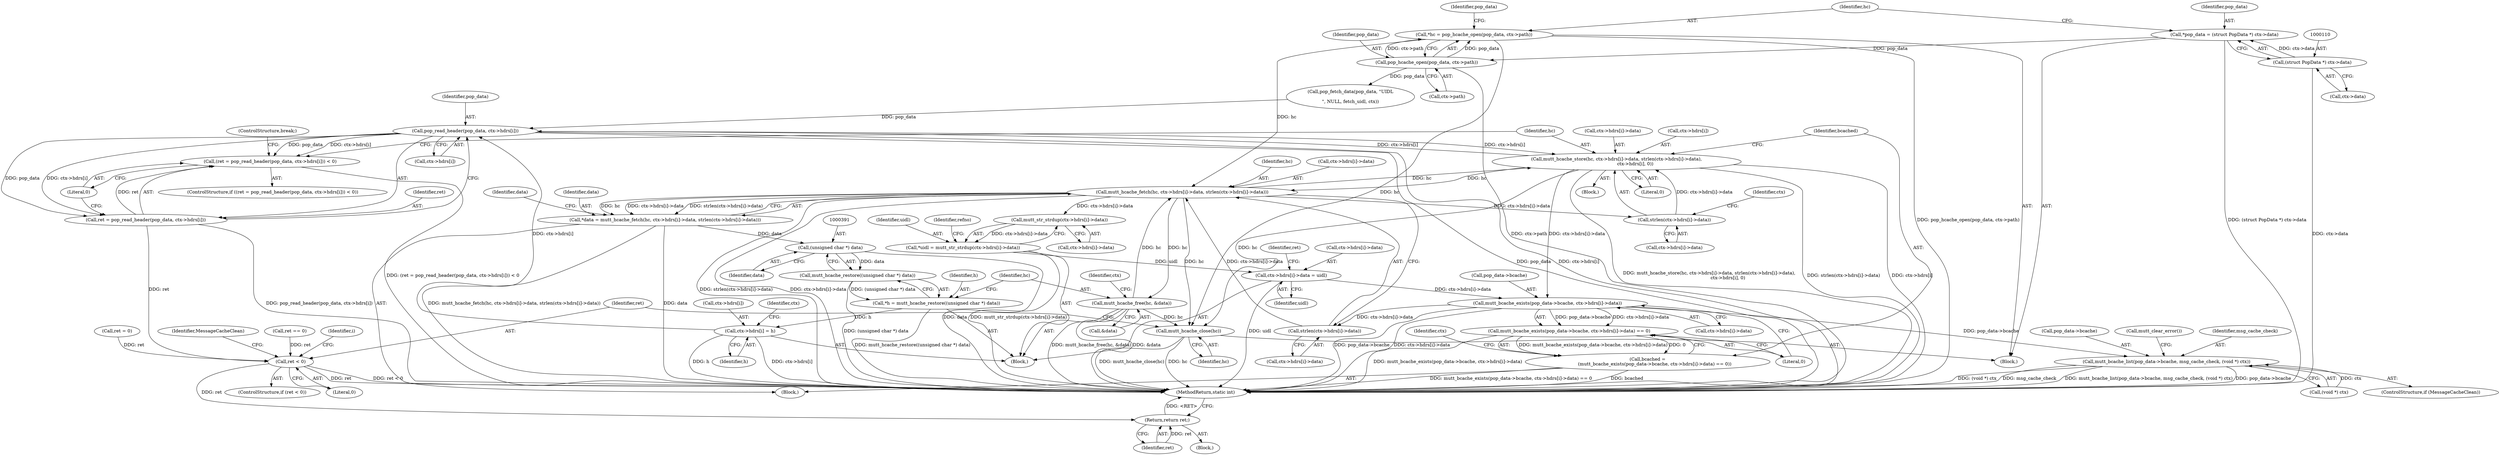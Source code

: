 digraph "0_neomutt_9bfab35522301794483f8f9ed60820bdec9be59e_1@API" {
"1000116" [label="(Call,*hc = pop_hcache_open(pop_data, ctx->path))"];
"1000118" [label="(Call,pop_hcache_open(pop_data, ctx->path))"];
"1000107" [label="(Call,*pop_data = (struct PopData *) ctx->data)"];
"1000109" [label="(Call,(struct PopData *) ctx->data)"];
"1000335" [label="(Call,mutt_hcache_fetch(hc, ctx->hdrs[i]->data, strlen(ctx->hdrs[i]->data)))"];
"1000333" [label="(Call,*data = mutt_hcache_fetch(hc, ctx->hdrs[i]->data, strlen(ctx->hdrs[i]->data)))"];
"1000390" [label="(Call,(unsigned char *) data)"];
"1000389" [label="(Call,mutt_hcache_restore((unsigned char *) data))"];
"1000387" [label="(Call,*h = mutt_hcache_restore((unsigned char *) data))"];
"1000404" [label="(Call,ctx->hdrs[i] = h)"];
"1000449" [label="(Call,pop_read_header(pop_data, ctx->hdrs[i]))"];
"1000446" [label="(Call,(ret = pop_read_header(pop_data, ctx->hdrs[i])) < 0)"];
"1000447" [label="(Call,ret = pop_read_header(pop_data, ctx->hdrs[i]))"];
"1000572" [label="(Call,ret < 0)"];
"1000595" [label="(Return,return ret;)"];
"1000460" [label="(Call,mutt_hcache_store(hc, ctx->hdrs[i]->data, strlen(ctx->hdrs[i]->data),\n                          ctx->hdrs[i], 0))"];
"1000487" [label="(Call,mutt_bcache_exists(pop_data->bcache, ctx->hdrs[i]->data))"];
"1000344" [label="(Call,strlen(ctx->hdrs[i]->data))"];
"1000486" [label="(Call,mutt_bcache_exists(pop_data->bcache, ctx->hdrs[i]->data) == 0)"];
"1000484" [label="(Call,bcached =\n          (mutt_bcache_exists(pop_data->bcache, ctx->hdrs[i]->data) == 0))"];
"1000599" [label="(Call,mutt_bcache_list(pop_data->bcache, msg_cache_check, (void *) ctx))"];
"1000569" [label="(Call,mutt_hcache_close(hc))"];
"1000358" [label="(Call,mutt_str_strdup(ctx->hdrs[i]->data))"];
"1000356" [label="(Call,*uidl = mutt_str_strdup(ctx->hdrs[i]->data))"];
"1000429" [label="(Call,ctx->hdrs[i]->data = uidl)"];
"1000393" [label="(Call,mutt_hcache_free(hc, &data))"];
"1000469" [label="(Call,strlen(ctx->hdrs[i]->data))"];
"1000438" [label="(Call,ret = 0)"];
"1000571" [label="(ControlStructure,if (ret < 0))"];
"1000415" [label="(Identifier,ctx)"];
"1000439" [label="(Identifier,ret)"];
"1000334" [label="(Identifier,data)"];
"1000358" [label="(Call,mutt_str_strdup(ctx->hdrs[i]->data))"];
"1000354" [label="(Block,)"];
"1000126" [label="(Identifier,pop_data)"];
"1000389" [label="(Call,mutt_hcache_restore((unsigned char *) data))"];
"1000392" [label="(Identifier,data)"];
"1000498" [label="(Literal,0)"];
"1000570" [label="(Identifier,hc)"];
"1000599" [label="(Call,mutt_bcache_list(pop_data->bcache, msg_cache_check, (void *) ctx))"];
"1000470" [label="(Call,ctx->hdrs[i]->data)"];
"1000572" [label="(Call,ret < 0)"];
"1000390" [label="(Call,(unsigned char *) data)"];
"1000429" [label="(Call,ctx->hdrs[i]->data = uidl)"];
"1000461" [label="(Identifier,hc)"];
"1000604" [label="(Call,(void *) ctx)"];
"1000446" [label="(Call,(ret = pop_read_header(pop_data, ctx->hdrs[i])) < 0)"];
"1000462" [label="(Call,ctx->hdrs[i]->data)"];
"1000598" [label="(Identifier,MessageCacheClean)"];
"1000335" [label="(Call,mutt_hcache_fetch(hc, ctx->hdrs[i]->data, strlen(ctx->hdrs[i]->data)))"];
"1000503" [label="(Identifier,ctx)"];
"1000595" [label="(Return,return ret;)"];
"1000344" [label="(Call,strlen(ctx->hdrs[i]->data))"];
"1000574" [label="(Literal,0)"];
"1000485" [label="(Identifier,bcached)"];
"1000108" [label="(Identifier,pop_data)"];
"1000404" [label="(Call,ctx->hdrs[i] = h)"];
"1000111" [label="(Call,ctx->data)"];
"1000612" [label="(MethodReturn,static int)"];
"1000460" [label="(Call,mutt_hcache_store(hc, ctx->hdrs[i]->data, strlen(ctx->hdrs[i]->data),\n                          ctx->hdrs[i], 0))"];
"1000484" [label="(Call,bcached =\n          (mutt_bcache_exists(pop_data->bcache, ctx->hdrs[i]->data) == 0))"];
"1000359" [label="(Call,ctx->hdrs[i]->data)"];
"1000395" [label="(Call,&data)"];
"1000482" [label="(Literal,0)"];
"1000447" [label="(Call,ret = pop_read_header(pop_data, ctx->hdrs[i]))"];
"1000336" [label="(Identifier,hc)"];
"1000387" [label="(Call,*h = mutt_hcache_restore((unsigned char *) data))"];
"1000119" [label="(Identifier,pop_data)"];
"1000488" [label="(Call,pop_data->bcache)"];
"1000469" [label="(Call,strlen(ctx->hdrs[i]->data))"];
"1000388" [label="(Identifier,h)"];
"1000249" [label="(Call,ret == 0)"];
"1000487" [label="(Call,mutt_bcache_exists(pop_data->bcache, ctx->hdrs[i]->data))"];
"1000109" [label="(Call,(struct PopData *) ctx->data)"];
"1000451" [label="(Call,ctx->hdrs[i])"];
"1000368" [label="(Identifier,refno)"];
"1000450" [label="(Identifier,pop_data)"];
"1000105" [label="(Block,)"];
"1000316" [label="(Block,)"];
"1000596" [label="(Identifier,ret)"];
"1000459" [label="(Block,)"];
"1000356" [label="(Call,*uidl = mutt_str_strdup(ctx->hdrs[i]->data))"];
"1000116" [label="(Call,*hc = pop_hcache_open(pop_data, ctx->path))"];
"1000410" [label="(Identifier,h)"];
"1000401" [label="(Identifier,ctx)"];
"1000477" [label="(Call,ctx->hdrs[i])"];
"1000357" [label="(Identifier,uidl)"];
"1000456" [label="(Literal,0)"];
"1000569" [label="(Call,mutt_hcache_close(hc))"];
"1000437" [label="(Identifier,uidl)"];
"1000479" [label="(Identifier,ctx)"];
"1000597" [label="(ControlStructure,if (MessageCacheClean))"];
"1000117" [label="(Identifier,hc)"];
"1000333" [label="(Call,*data = mutt_hcache_fetch(hc, ctx->hdrs[i]->data, strlen(ctx->hdrs[i]->data)))"];
"1000345" [label="(Call,ctx->hdrs[i]->data)"];
"1000394" [label="(Identifier,hc)"];
"1000579" [label="(Identifier,i)"];
"1000118" [label="(Call,pop_hcache_open(pop_data, ctx->path))"];
"1000430" [label="(Call,ctx->hdrs[i]->data)"];
"1000405" [label="(Call,ctx->hdrs[i])"];
"1000120" [label="(Call,ctx->path)"];
"1000457" [label="(ControlStructure,break;)"];
"1000486" [label="(Call,mutt_bcache_exists(pop_data->bcache, ctx->hdrs[i]->data) == 0)"];
"1000449" [label="(Call,pop_read_header(pop_data, ctx->hdrs[i]))"];
"1000600" [label="(Call,pop_data->bcache)"];
"1000448" [label="(Identifier,ret)"];
"1000164" [label="(Call,pop_fetch_data(pop_data, \"UIDL\r\n\", NULL, fetch_uidl, ctx))"];
"1000491" [label="(Call,ctx->hdrs[i]->data)"];
"1000353" [label="(Identifier,data)"];
"1000573" [label="(Identifier,ret)"];
"1000575" [label="(Block,)"];
"1000337" [label="(Call,ctx->hdrs[i]->data)"];
"1000607" [label="(Call,mutt_clear_error())"];
"1000107" [label="(Call,*pop_data = (struct PopData *) ctx->data)"];
"1000445" [label="(ControlStructure,if ((ret = pop_read_header(pop_data, ctx->hdrs[i])) < 0))"];
"1000393" [label="(Call,mutt_hcache_free(hc, &data))"];
"1000603" [label="(Identifier,msg_cache_check)"];
"1000116" -> "1000105"  [label="AST: "];
"1000116" -> "1000118"  [label="CFG: "];
"1000117" -> "1000116"  [label="AST: "];
"1000118" -> "1000116"  [label="AST: "];
"1000126" -> "1000116"  [label="CFG: "];
"1000116" -> "1000612"  [label="DDG: pop_hcache_open(pop_data, ctx->path)"];
"1000118" -> "1000116"  [label="DDG: pop_data"];
"1000118" -> "1000116"  [label="DDG: ctx->path"];
"1000116" -> "1000335"  [label="DDG: hc"];
"1000116" -> "1000569"  [label="DDG: hc"];
"1000118" -> "1000120"  [label="CFG: "];
"1000119" -> "1000118"  [label="AST: "];
"1000120" -> "1000118"  [label="AST: "];
"1000118" -> "1000612"  [label="DDG: ctx->path"];
"1000107" -> "1000118"  [label="DDG: pop_data"];
"1000118" -> "1000164"  [label="DDG: pop_data"];
"1000107" -> "1000105"  [label="AST: "];
"1000107" -> "1000109"  [label="CFG: "];
"1000108" -> "1000107"  [label="AST: "];
"1000109" -> "1000107"  [label="AST: "];
"1000117" -> "1000107"  [label="CFG: "];
"1000107" -> "1000612"  [label="DDG: (struct PopData *) ctx->data"];
"1000109" -> "1000107"  [label="DDG: ctx->data"];
"1000109" -> "1000111"  [label="CFG: "];
"1000110" -> "1000109"  [label="AST: "];
"1000111" -> "1000109"  [label="AST: "];
"1000109" -> "1000612"  [label="DDG: ctx->data"];
"1000335" -> "1000333"  [label="AST: "];
"1000335" -> "1000344"  [label="CFG: "];
"1000336" -> "1000335"  [label="AST: "];
"1000337" -> "1000335"  [label="AST: "];
"1000344" -> "1000335"  [label="AST: "];
"1000333" -> "1000335"  [label="CFG: "];
"1000335" -> "1000612"  [label="DDG: strlen(ctx->hdrs[i]->data)"];
"1000335" -> "1000612"  [label="DDG: ctx->hdrs[i]->data"];
"1000335" -> "1000333"  [label="DDG: hc"];
"1000335" -> "1000333"  [label="DDG: ctx->hdrs[i]->data"];
"1000335" -> "1000333"  [label="DDG: strlen(ctx->hdrs[i]->data)"];
"1000460" -> "1000335"  [label="DDG: hc"];
"1000393" -> "1000335"  [label="DDG: hc"];
"1000344" -> "1000335"  [label="DDG: ctx->hdrs[i]->data"];
"1000335" -> "1000358"  [label="DDG: ctx->hdrs[i]->data"];
"1000335" -> "1000393"  [label="DDG: hc"];
"1000335" -> "1000460"  [label="DDG: hc"];
"1000335" -> "1000469"  [label="DDG: ctx->hdrs[i]->data"];
"1000335" -> "1000569"  [label="DDG: hc"];
"1000333" -> "1000316"  [label="AST: "];
"1000334" -> "1000333"  [label="AST: "];
"1000353" -> "1000333"  [label="CFG: "];
"1000333" -> "1000612"  [label="DDG: data"];
"1000333" -> "1000612"  [label="DDG: mutt_hcache_fetch(hc, ctx->hdrs[i]->data, strlen(ctx->hdrs[i]->data))"];
"1000333" -> "1000390"  [label="DDG: data"];
"1000390" -> "1000389"  [label="AST: "];
"1000390" -> "1000392"  [label="CFG: "];
"1000391" -> "1000390"  [label="AST: "];
"1000392" -> "1000390"  [label="AST: "];
"1000389" -> "1000390"  [label="CFG: "];
"1000390" -> "1000612"  [label="DDG: data"];
"1000390" -> "1000389"  [label="DDG: data"];
"1000389" -> "1000387"  [label="AST: "];
"1000387" -> "1000389"  [label="CFG: "];
"1000389" -> "1000612"  [label="DDG: (unsigned char *) data"];
"1000389" -> "1000387"  [label="DDG: (unsigned char *) data"];
"1000387" -> "1000354"  [label="AST: "];
"1000388" -> "1000387"  [label="AST: "];
"1000394" -> "1000387"  [label="CFG: "];
"1000387" -> "1000612"  [label="DDG: mutt_hcache_restore((unsigned char *) data)"];
"1000387" -> "1000404"  [label="DDG: h"];
"1000404" -> "1000354"  [label="AST: "];
"1000404" -> "1000410"  [label="CFG: "];
"1000405" -> "1000404"  [label="AST: "];
"1000410" -> "1000404"  [label="AST: "];
"1000415" -> "1000404"  [label="CFG: "];
"1000404" -> "1000612"  [label="DDG: ctx->hdrs[i]"];
"1000404" -> "1000612"  [label="DDG: h"];
"1000404" -> "1000449"  [label="DDG: ctx->hdrs[i]"];
"1000449" -> "1000447"  [label="AST: "];
"1000449" -> "1000451"  [label="CFG: "];
"1000450" -> "1000449"  [label="AST: "];
"1000451" -> "1000449"  [label="AST: "];
"1000447" -> "1000449"  [label="CFG: "];
"1000449" -> "1000612"  [label="DDG: pop_data"];
"1000449" -> "1000612"  [label="DDG: ctx->hdrs[i]"];
"1000449" -> "1000446"  [label="DDG: pop_data"];
"1000449" -> "1000446"  [label="DDG: ctx->hdrs[i]"];
"1000449" -> "1000447"  [label="DDG: pop_data"];
"1000449" -> "1000447"  [label="DDG: ctx->hdrs[i]"];
"1000164" -> "1000449"  [label="DDG: pop_data"];
"1000460" -> "1000449"  [label="DDG: ctx->hdrs[i]"];
"1000449" -> "1000460"  [label="DDG: ctx->hdrs[i]"];
"1000446" -> "1000445"  [label="AST: "];
"1000446" -> "1000456"  [label="CFG: "];
"1000447" -> "1000446"  [label="AST: "];
"1000456" -> "1000446"  [label="AST: "];
"1000457" -> "1000446"  [label="CFG: "];
"1000461" -> "1000446"  [label="CFG: "];
"1000446" -> "1000612"  [label="DDG: (ret = pop_read_header(pop_data, ctx->hdrs[i])) < 0"];
"1000447" -> "1000446"  [label="DDG: ret"];
"1000448" -> "1000447"  [label="AST: "];
"1000456" -> "1000447"  [label="CFG: "];
"1000447" -> "1000612"  [label="DDG: pop_read_header(pop_data, ctx->hdrs[i])"];
"1000447" -> "1000572"  [label="DDG: ret"];
"1000572" -> "1000571"  [label="AST: "];
"1000572" -> "1000574"  [label="CFG: "];
"1000573" -> "1000572"  [label="AST: "];
"1000574" -> "1000572"  [label="AST: "];
"1000579" -> "1000572"  [label="CFG: "];
"1000598" -> "1000572"  [label="CFG: "];
"1000572" -> "1000612"  [label="DDG: ret < 0"];
"1000572" -> "1000612"  [label="DDG: ret"];
"1000438" -> "1000572"  [label="DDG: ret"];
"1000249" -> "1000572"  [label="DDG: ret"];
"1000572" -> "1000595"  [label="DDG: ret"];
"1000595" -> "1000575"  [label="AST: "];
"1000595" -> "1000596"  [label="CFG: "];
"1000596" -> "1000595"  [label="AST: "];
"1000612" -> "1000595"  [label="CFG: "];
"1000595" -> "1000612"  [label="DDG: <RET>"];
"1000596" -> "1000595"  [label="DDG: ret"];
"1000460" -> "1000459"  [label="AST: "];
"1000460" -> "1000482"  [label="CFG: "];
"1000461" -> "1000460"  [label="AST: "];
"1000462" -> "1000460"  [label="AST: "];
"1000469" -> "1000460"  [label="AST: "];
"1000477" -> "1000460"  [label="AST: "];
"1000482" -> "1000460"  [label="AST: "];
"1000485" -> "1000460"  [label="CFG: "];
"1000460" -> "1000612"  [label="DDG: mutt_hcache_store(hc, ctx->hdrs[i]->data, strlen(ctx->hdrs[i]->data),\n                          ctx->hdrs[i], 0)"];
"1000460" -> "1000612"  [label="DDG: strlen(ctx->hdrs[i]->data)"];
"1000460" -> "1000612"  [label="DDG: ctx->hdrs[i]"];
"1000469" -> "1000460"  [label="DDG: ctx->hdrs[i]->data"];
"1000460" -> "1000487"  [label="DDG: ctx->hdrs[i]->data"];
"1000460" -> "1000569"  [label="DDG: hc"];
"1000487" -> "1000486"  [label="AST: "];
"1000487" -> "1000491"  [label="CFG: "];
"1000488" -> "1000487"  [label="AST: "];
"1000491" -> "1000487"  [label="AST: "];
"1000498" -> "1000487"  [label="CFG: "];
"1000487" -> "1000612"  [label="DDG: pop_data->bcache"];
"1000487" -> "1000612"  [label="DDG: ctx->hdrs[i]->data"];
"1000487" -> "1000344"  [label="DDG: ctx->hdrs[i]->data"];
"1000487" -> "1000486"  [label="DDG: pop_data->bcache"];
"1000487" -> "1000486"  [label="DDG: ctx->hdrs[i]->data"];
"1000429" -> "1000487"  [label="DDG: ctx->hdrs[i]->data"];
"1000487" -> "1000599"  [label="DDG: pop_data->bcache"];
"1000344" -> "1000345"  [label="CFG: "];
"1000345" -> "1000344"  [label="AST: "];
"1000486" -> "1000484"  [label="AST: "];
"1000486" -> "1000498"  [label="CFG: "];
"1000498" -> "1000486"  [label="AST: "];
"1000484" -> "1000486"  [label="CFG: "];
"1000486" -> "1000612"  [label="DDG: mutt_bcache_exists(pop_data->bcache, ctx->hdrs[i]->data)"];
"1000486" -> "1000484"  [label="DDG: mutt_bcache_exists(pop_data->bcache, ctx->hdrs[i]->data)"];
"1000486" -> "1000484"  [label="DDG: 0"];
"1000484" -> "1000316"  [label="AST: "];
"1000485" -> "1000484"  [label="AST: "];
"1000503" -> "1000484"  [label="CFG: "];
"1000484" -> "1000612"  [label="DDG: mutt_bcache_exists(pop_data->bcache, ctx->hdrs[i]->data) == 0"];
"1000484" -> "1000612"  [label="DDG: bcached"];
"1000599" -> "1000597"  [label="AST: "];
"1000599" -> "1000604"  [label="CFG: "];
"1000600" -> "1000599"  [label="AST: "];
"1000603" -> "1000599"  [label="AST: "];
"1000604" -> "1000599"  [label="AST: "];
"1000607" -> "1000599"  [label="CFG: "];
"1000599" -> "1000612"  [label="DDG: mutt_bcache_list(pop_data->bcache, msg_cache_check, (void *) ctx)"];
"1000599" -> "1000612"  [label="DDG: pop_data->bcache"];
"1000599" -> "1000612"  [label="DDG: (void *) ctx"];
"1000599" -> "1000612"  [label="DDG: msg_cache_check"];
"1000604" -> "1000599"  [label="DDG: ctx"];
"1000569" -> "1000105"  [label="AST: "];
"1000569" -> "1000570"  [label="CFG: "];
"1000570" -> "1000569"  [label="AST: "];
"1000573" -> "1000569"  [label="CFG: "];
"1000569" -> "1000612"  [label="DDG: hc"];
"1000569" -> "1000612"  [label="DDG: mutt_hcache_close(hc)"];
"1000393" -> "1000569"  [label="DDG: hc"];
"1000358" -> "1000356"  [label="AST: "];
"1000358" -> "1000359"  [label="CFG: "];
"1000359" -> "1000358"  [label="AST: "];
"1000356" -> "1000358"  [label="CFG: "];
"1000358" -> "1000356"  [label="DDG: ctx->hdrs[i]->data"];
"1000356" -> "1000354"  [label="AST: "];
"1000357" -> "1000356"  [label="AST: "];
"1000368" -> "1000356"  [label="CFG: "];
"1000356" -> "1000612"  [label="DDG: mutt_str_strdup(ctx->hdrs[i]->data)"];
"1000356" -> "1000429"  [label="DDG: uidl"];
"1000429" -> "1000354"  [label="AST: "];
"1000429" -> "1000437"  [label="CFG: "];
"1000430" -> "1000429"  [label="AST: "];
"1000437" -> "1000429"  [label="AST: "];
"1000439" -> "1000429"  [label="CFG: "];
"1000429" -> "1000612"  [label="DDG: uidl"];
"1000393" -> "1000354"  [label="AST: "];
"1000393" -> "1000395"  [label="CFG: "];
"1000394" -> "1000393"  [label="AST: "];
"1000395" -> "1000393"  [label="AST: "];
"1000401" -> "1000393"  [label="CFG: "];
"1000393" -> "1000612"  [label="DDG: mutt_hcache_free(hc, &data)"];
"1000393" -> "1000612"  [label="DDG: &data"];
"1000469" -> "1000470"  [label="CFG: "];
"1000470" -> "1000469"  [label="AST: "];
"1000479" -> "1000469"  [label="CFG: "];
}
